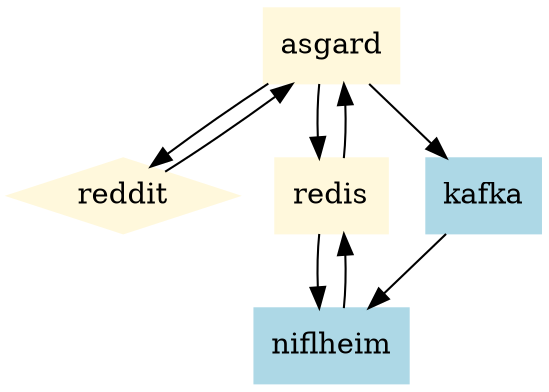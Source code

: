 digraph GJALLARHORN {
    rankdir=TD;

    subgraph asgard {
        node [style=filled,color=cornsilk];

        asgard -> reddit;
        reddit -> asgard;

        asgard -> redis;
        redis -> asgard;

        label = "HHVM";
        color=blue
    }

    subgraph ragnarok {
        node [style=filled,color=lightblue];

        kafka;

        label = "Caching";
    }

    subgraph ragnarok {
        node [style=filled,color=lightblue];

        niflheim;

        label = "Caching";
    }

    asgard -> kafka;

    kafka -> niflheim;

    niflheim -> redis;
    redis -> niflheim;

    reddit [shape=diamond];
    redis [shape=box];
    asgard [shape=box];
    niflheim [shape=box];
    kafka [shape=box];
}
